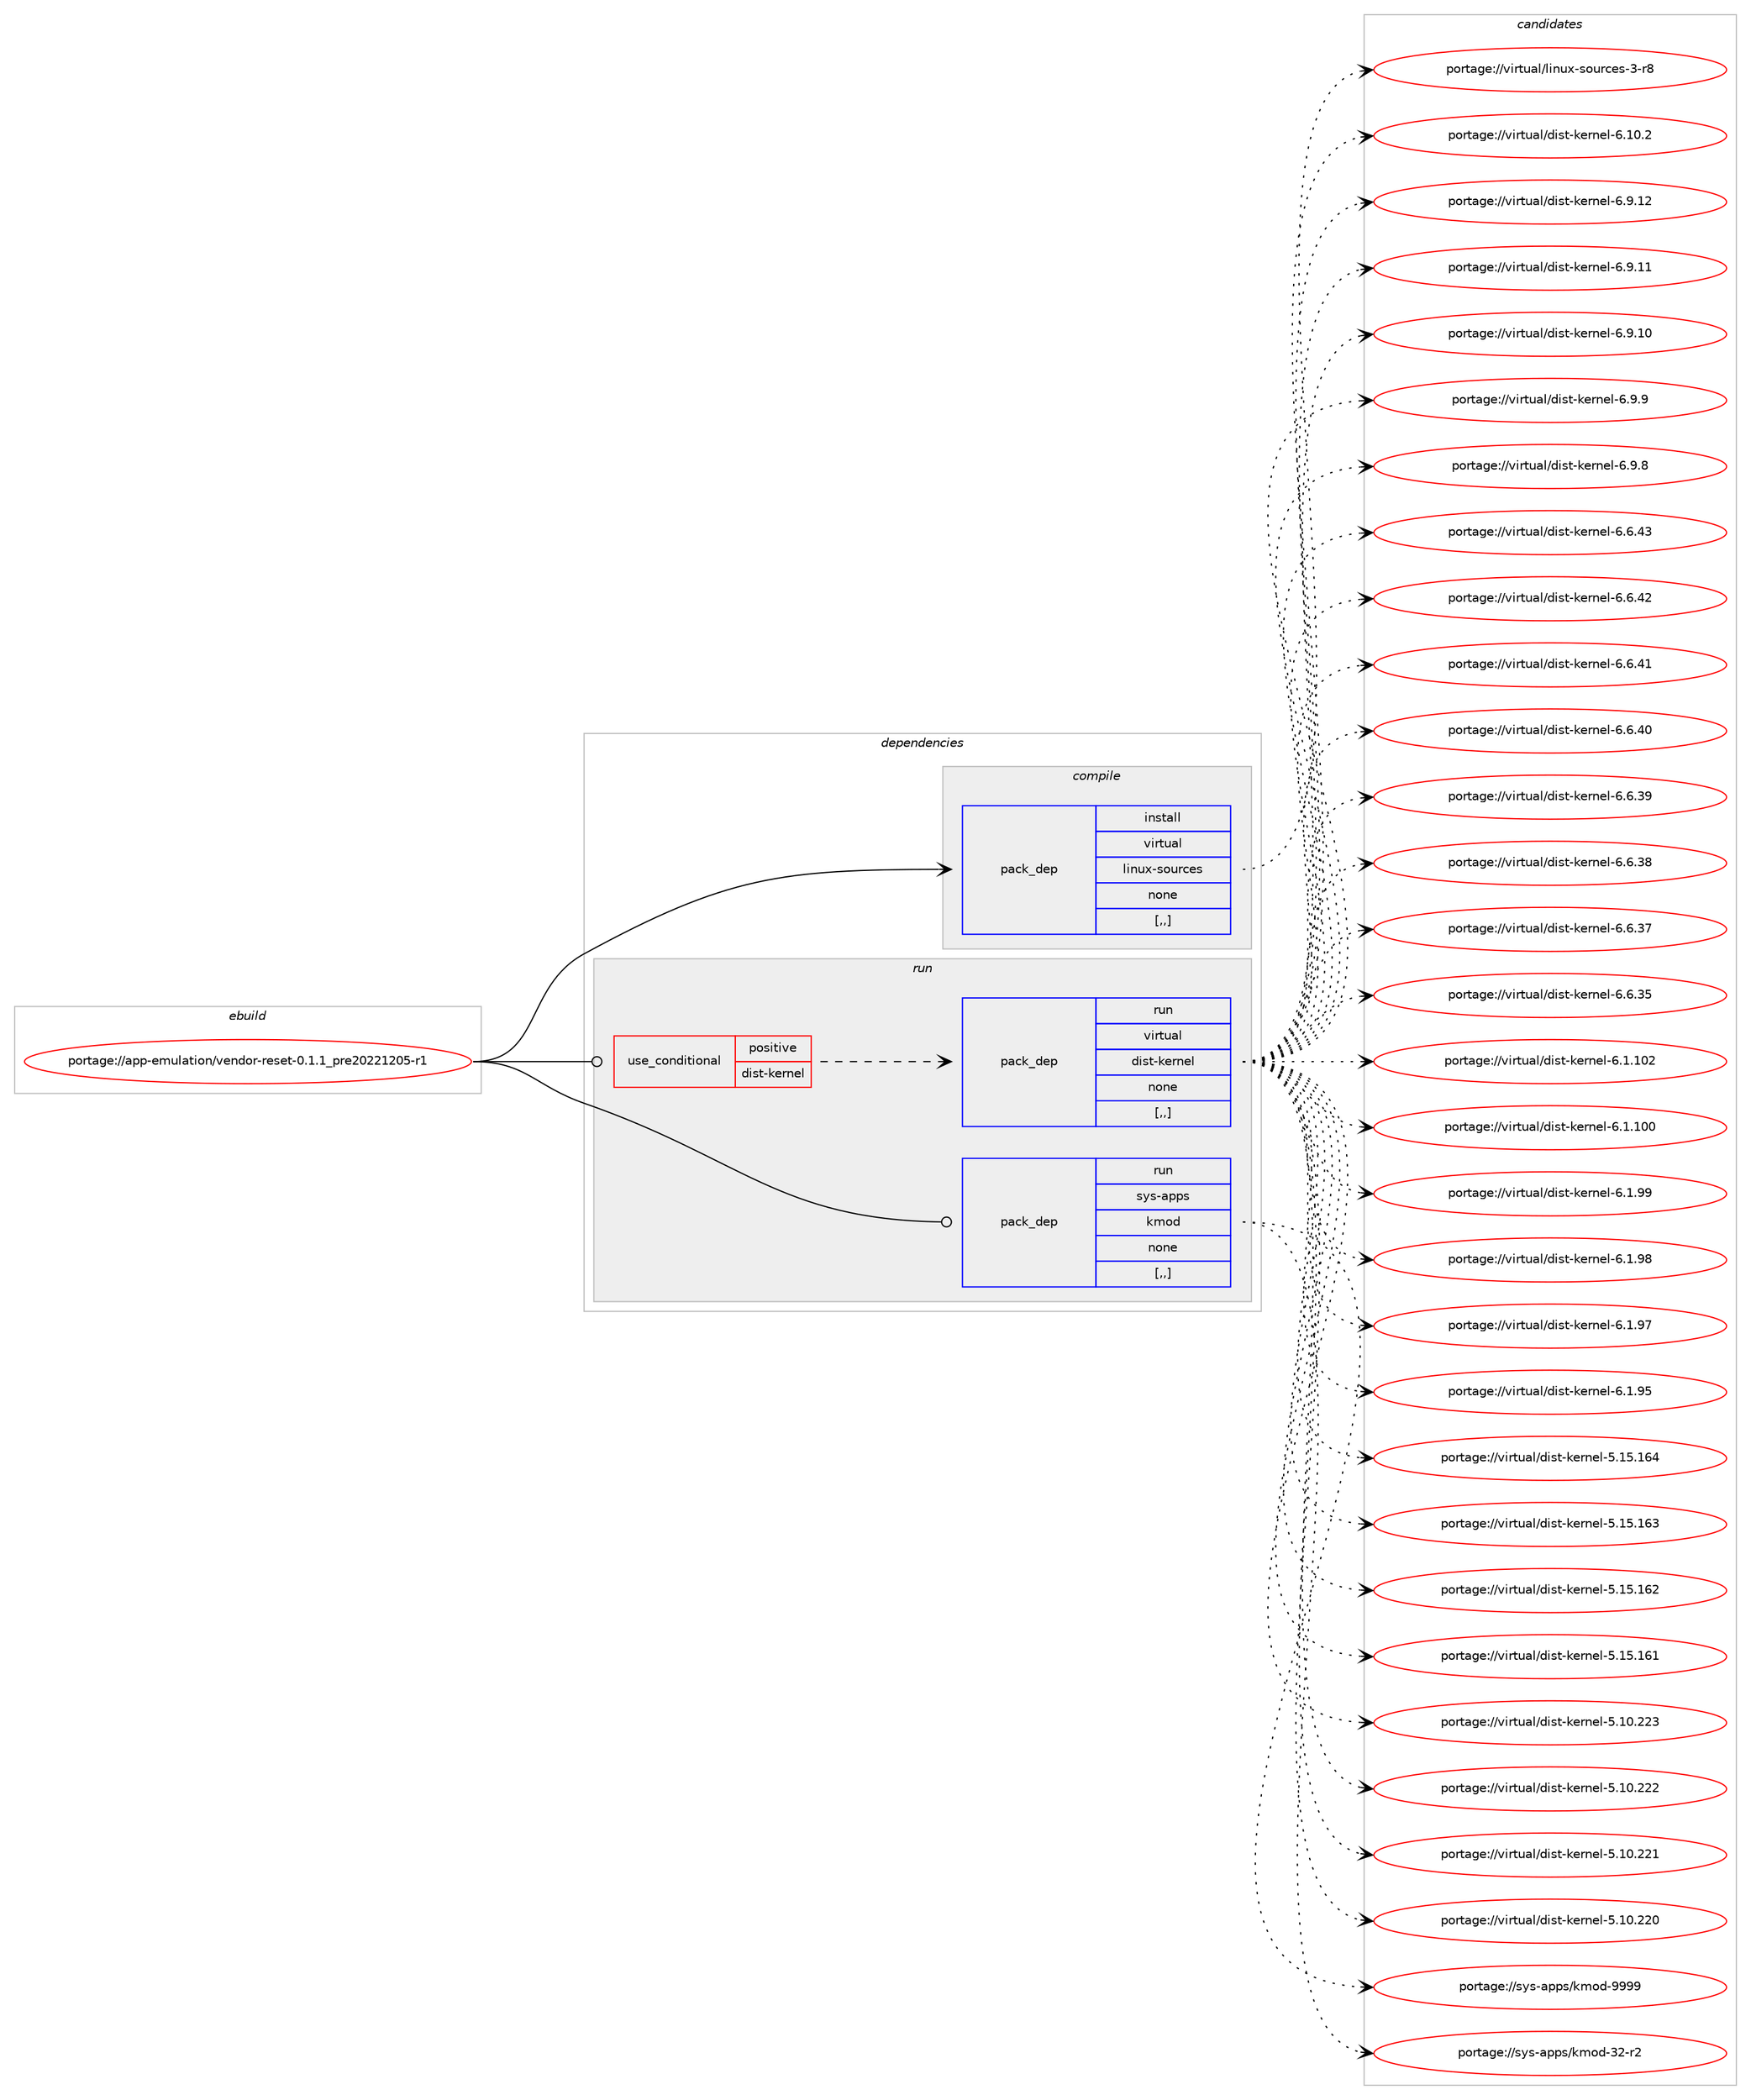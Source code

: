 digraph prolog {

# *************
# Graph options
# *************

newrank=true;
concentrate=true;
compound=true;
graph [rankdir=LR,fontname=Helvetica,fontsize=10,ranksep=1.5];#, ranksep=2.5, nodesep=0.2];
edge  [arrowhead=vee];
node  [fontname=Helvetica,fontsize=10];

# **********
# The ebuild
# **********

subgraph cluster_leftcol {
color=gray;
label=<<i>ebuild</i>>;
id [label="portage://app-emulation/vendor-reset-0.1.1_pre20221205-r1", color=red, width=4, href="../app-emulation/vendor-reset-0.1.1_pre20221205-r1.svg"];
}

# ****************
# The dependencies
# ****************

subgraph cluster_midcol {
color=gray;
label=<<i>dependencies</i>>;
subgraph cluster_compile {
fillcolor="#eeeeee";
style=filled;
label=<<i>compile</i>>;
subgraph pack22126 {
dependency31417 [label=<<TABLE BORDER="0" CELLBORDER="1" CELLSPACING="0" CELLPADDING="4" WIDTH="220"><TR><TD ROWSPAN="6" CELLPADDING="30">pack_dep</TD></TR><TR><TD WIDTH="110">install</TD></TR><TR><TD>virtual</TD></TR><TR><TD>linux-sources</TD></TR><TR><TD>none</TD></TR><TR><TD>[,,]</TD></TR></TABLE>>, shape=none, color=blue];
}
id:e -> dependency31417:w [weight=20,style="solid",arrowhead="vee"];
}
subgraph cluster_compileandrun {
fillcolor="#eeeeee";
style=filled;
label=<<i>compile and run</i>>;
}
subgraph cluster_run {
fillcolor="#eeeeee";
style=filled;
label=<<i>run</i>>;
subgraph cond8953 {
dependency31418 [label=<<TABLE BORDER="0" CELLBORDER="1" CELLSPACING="0" CELLPADDING="4"><TR><TD ROWSPAN="3" CELLPADDING="10">use_conditional</TD></TR><TR><TD>positive</TD></TR><TR><TD>dist-kernel</TD></TR></TABLE>>, shape=none, color=red];
subgraph pack22127 {
dependency31419 [label=<<TABLE BORDER="0" CELLBORDER="1" CELLSPACING="0" CELLPADDING="4" WIDTH="220"><TR><TD ROWSPAN="6" CELLPADDING="30">pack_dep</TD></TR><TR><TD WIDTH="110">run</TD></TR><TR><TD>virtual</TD></TR><TR><TD>dist-kernel</TD></TR><TR><TD>none</TD></TR><TR><TD>[,,]</TD></TR></TABLE>>, shape=none, color=blue];
}
dependency31418:e -> dependency31419:w [weight=20,style="dashed",arrowhead="vee"];
}
id:e -> dependency31418:w [weight=20,style="solid",arrowhead="odot"];
subgraph pack22128 {
dependency31420 [label=<<TABLE BORDER="0" CELLBORDER="1" CELLSPACING="0" CELLPADDING="4" WIDTH="220"><TR><TD ROWSPAN="6" CELLPADDING="30">pack_dep</TD></TR><TR><TD WIDTH="110">run</TD></TR><TR><TD>sys-apps</TD></TR><TR><TD>kmod</TD></TR><TR><TD>none</TD></TR><TR><TD>[,,]</TD></TR></TABLE>>, shape=none, color=blue];
}
id:e -> dependency31420:w [weight=20,style="solid",arrowhead="odot"];
}
}

# **************
# The candidates
# **************

subgraph cluster_choices {
rank=same;
color=gray;
label=<<i>candidates</i>>;

subgraph choice22126 {
color=black;
nodesep=1;
choice1181051141161179710847108105110117120451151111171149910111545514511456 [label="portage://virtual/linux-sources-3-r8", color=red, width=4,href="../virtual/linux-sources-3-r8.svg"];
dependency31417:e -> choice1181051141161179710847108105110117120451151111171149910111545514511456:w [style=dotted,weight="100"];
}
subgraph choice22127 {
color=black;
nodesep=1;
choice11810511411611797108471001051151164510710111411010110845544649484650 [label="portage://virtual/dist-kernel-6.10.2", color=red, width=4,href="../virtual/dist-kernel-6.10.2.svg"];
choice11810511411611797108471001051151164510710111411010110845544657464950 [label="portage://virtual/dist-kernel-6.9.12", color=red, width=4,href="../virtual/dist-kernel-6.9.12.svg"];
choice11810511411611797108471001051151164510710111411010110845544657464949 [label="portage://virtual/dist-kernel-6.9.11", color=red, width=4,href="../virtual/dist-kernel-6.9.11.svg"];
choice11810511411611797108471001051151164510710111411010110845544657464948 [label="portage://virtual/dist-kernel-6.9.10", color=red, width=4,href="../virtual/dist-kernel-6.9.10.svg"];
choice118105114116117971084710010511511645107101114110101108455446574657 [label="portage://virtual/dist-kernel-6.9.9", color=red, width=4,href="../virtual/dist-kernel-6.9.9.svg"];
choice118105114116117971084710010511511645107101114110101108455446574656 [label="portage://virtual/dist-kernel-6.9.8", color=red, width=4,href="../virtual/dist-kernel-6.9.8.svg"];
choice11810511411611797108471001051151164510710111411010110845544654465251 [label="portage://virtual/dist-kernel-6.6.43", color=red, width=4,href="../virtual/dist-kernel-6.6.43.svg"];
choice11810511411611797108471001051151164510710111411010110845544654465250 [label="portage://virtual/dist-kernel-6.6.42", color=red, width=4,href="../virtual/dist-kernel-6.6.42.svg"];
choice11810511411611797108471001051151164510710111411010110845544654465249 [label="portage://virtual/dist-kernel-6.6.41", color=red, width=4,href="../virtual/dist-kernel-6.6.41.svg"];
choice11810511411611797108471001051151164510710111411010110845544654465248 [label="portage://virtual/dist-kernel-6.6.40", color=red, width=4,href="../virtual/dist-kernel-6.6.40.svg"];
choice11810511411611797108471001051151164510710111411010110845544654465157 [label="portage://virtual/dist-kernel-6.6.39", color=red, width=4,href="../virtual/dist-kernel-6.6.39.svg"];
choice11810511411611797108471001051151164510710111411010110845544654465156 [label="portage://virtual/dist-kernel-6.6.38", color=red, width=4,href="../virtual/dist-kernel-6.6.38.svg"];
choice11810511411611797108471001051151164510710111411010110845544654465155 [label="portage://virtual/dist-kernel-6.6.37", color=red, width=4,href="../virtual/dist-kernel-6.6.37.svg"];
choice11810511411611797108471001051151164510710111411010110845544654465153 [label="portage://virtual/dist-kernel-6.6.35", color=red, width=4,href="../virtual/dist-kernel-6.6.35.svg"];
choice1181051141161179710847100105115116451071011141101011084554464946494850 [label="portage://virtual/dist-kernel-6.1.102", color=red, width=4,href="../virtual/dist-kernel-6.1.102.svg"];
choice1181051141161179710847100105115116451071011141101011084554464946494848 [label="portage://virtual/dist-kernel-6.1.100", color=red, width=4,href="../virtual/dist-kernel-6.1.100.svg"];
choice11810511411611797108471001051151164510710111411010110845544649465757 [label="portage://virtual/dist-kernel-6.1.99", color=red, width=4,href="../virtual/dist-kernel-6.1.99.svg"];
choice11810511411611797108471001051151164510710111411010110845544649465756 [label="portage://virtual/dist-kernel-6.1.98", color=red, width=4,href="../virtual/dist-kernel-6.1.98.svg"];
choice11810511411611797108471001051151164510710111411010110845544649465755 [label="portage://virtual/dist-kernel-6.1.97", color=red, width=4,href="../virtual/dist-kernel-6.1.97.svg"];
choice11810511411611797108471001051151164510710111411010110845544649465753 [label="portage://virtual/dist-kernel-6.1.95", color=red, width=4,href="../virtual/dist-kernel-6.1.95.svg"];
choice118105114116117971084710010511511645107101114110101108455346495346495452 [label="portage://virtual/dist-kernel-5.15.164", color=red, width=4,href="../virtual/dist-kernel-5.15.164.svg"];
choice118105114116117971084710010511511645107101114110101108455346495346495451 [label="portage://virtual/dist-kernel-5.15.163", color=red, width=4,href="../virtual/dist-kernel-5.15.163.svg"];
choice118105114116117971084710010511511645107101114110101108455346495346495450 [label="portage://virtual/dist-kernel-5.15.162", color=red, width=4,href="../virtual/dist-kernel-5.15.162.svg"];
choice118105114116117971084710010511511645107101114110101108455346495346495449 [label="portage://virtual/dist-kernel-5.15.161", color=red, width=4,href="../virtual/dist-kernel-5.15.161.svg"];
choice118105114116117971084710010511511645107101114110101108455346494846505051 [label="portage://virtual/dist-kernel-5.10.223", color=red, width=4,href="../virtual/dist-kernel-5.10.223.svg"];
choice118105114116117971084710010511511645107101114110101108455346494846505050 [label="portage://virtual/dist-kernel-5.10.222", color=red, width=4,href="../virtual/dist-kernel-5.10.222.svg"];
choice118105114116117971084710010511511645107101114110101108455346494846505049 [label="portage://virtual/dist-kernel-5.10.221", color=red, width=4,href="../virtual/dist-kernel-5.10.221.svg"];
choice118105114116117971084710010511511645107101114110101108455346494846505048 [label="portage://virtual/dist-kernel-5.10.220", color=red, width=4,href="../virtual/dist-kernel-5.10.220.svg"];
dependency31419:e -> choice11810511411611797108471001051151164510710111411010110845544649484650:w [style=dotted,weight="100"];
dependency31419:e -> choice11810511411611797108471001051151164510710111411010110845544657464950:w [style=dotted,weight="100"];
dependency31419:e -> choice11810511411611797108471001051151164510710111411010110845544657464949:w [style=dotted,weight="100"];
dependency31419:e -> choice11810511411611797108471001051151164510710111411010110845544657464948:w [style=dotted,weight="100"];
dependency31419:e -> choice118105114116117971084710010511511645107101114110101108455446574657:w [style=dotted,weight="100"];
dependency31419:e -> choice118105114116117971084710010511511645107101114110101108455446574656:w [style=dotted,weight="100"];
dependency31419:e -> choice11810511411611797108471001051151164510710111411010110845544654465251:w [style=dotted,weight="100"];
dependency31419:e -> choice11810511411611797108471001051151164510710111411010110845544654465250:w [style=dotted,weight="100"];
dependency31419:e -> choice11810511411611797108471001051151164510710111411010110845544654465249:w [style=dotted,weight="100"];
dependency31419:e -> choice11810511411611797108471001051151164510710111411010110845544654465248:w [style=dotted,weight="100"];
dependency31419:e -> choice11810511411611797108471001051151164510710111411010110845544654465157:w [style=dotted,weight="100"];
dependency31419:e -> choice11810511411611797108471001051151164510710111411010110845544654465156:w [style=dotted,weight="100"];
dependency31419:e -> choice11810511411611797108471001051151164510710111411010110845544654465155:w [style=dotted,weight="100"];
dependency31419:e -> choice11810511411611797108471001051151164510710111411010110845544654465153:w [style=dotted,weight="100"];
dependency31419:e -> choice1181051141161179710847100105115116451071011141101011084554464946494850:w [style=dotted,weight="100"];
dependency31419:e -> choice1181051141161179710847100105115116451071011141101011084554464946494848:w [style=dotted,weight="100"];
dependency31419:e -> choice11810511411611797108471001051151164510710111411010110845544649465757:w [style=dotted,weight="100"];
dependency31419:e -> choice11810511411611797108471001051151164510710111411010110845544649465756:w [style=dotted,weight="100"];
dependency31419:e -> choice11810511411611797108471001051151164510710111411010110845544649465755:w [style=dotted,weight="100"];
dependency31419:e -> choice11810511411611797108471001051151164510710111411010110845544649465753:w [style=dotted,weight="100"];
dependency31419:e -> choice118105114116117971084710010511511645107101114110101108455346495346495452:w [style=dotted,weight="100"];
dependency31419:e -> choice118105114116117971084710010511511645107101114110101108455346495346495451:w [style=dotted,weight="100"];
dependency31419:e -> choice118105114116117971084710010511511645107101114110101108455346495346495450:w [style=dotted,weight="100"];
dependency31419:e -> choice118105114116117971084710010511511645107101114110101108455346495346495449:w [style=dotted,weight="100"];
dependency31419:e -> choice118105114116117971084710010511511645107101114110101108455346494846505051:w [style=dotted,weight="100"];
dependency31419:e -> choice118105114116117971084710010511511645107101114110101108455346494846505050:w [style=dotted,weight="100"];
dependency31419:e -> choice118105114116117971084710010511511645107101114110101108455346494846505049:w [style=dotted,weight="100"];
dependency31419:e -> choice118105114116117971084710010511511645107101114110101108455346494846505048:w [style=dotted,weight="100"];
}
subgraph choice22128 {
color=black;
nodesep=1;
choice1151211154597112112115471071091111004557575757 [label="portage://sys-apps/kmod-9999", color=red, width=4,href="../sys-apps/kmod-9999.svg"];
choice1151211154597112112115471071091111004551504511450 [label="portage://sys-apps/kmod-32-r2", color=red, width=4,href="../sys-apps/kmod-32-r2.svg"];
dependency31420:e -> choice1151211154597112112115471071091111004557575757:w [style=dotted,weight="100"];
dependency31420:e -> choice1151211154597112112115471071091111004551504511450:w [style=dotted,weight="100"];
}
}

}
